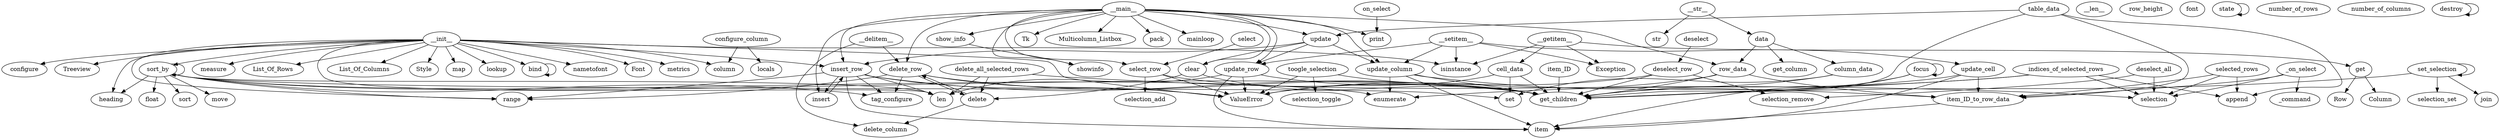 digraph  {
__init__;
data;
row_data;
delete;
delete_row;
update;
update_row;
select;
select_row;
deselect;
deselect_row;
__str__;
str;
__len__;
column_data;
delete_column;
update_column;
get;
Row;
insert;
insert_row;
set_selection;
__getitem__;
__setitem__;
__delitem__;
get_column;
Column;
len;
List_Of_Rows;
List_Of_Columns;
Style;
map;
lookup;
nametofont;
isinstance;
Font;
ValueError;
metrics;
configure;
Treeview;
bind;
range;
heading;
sort_by;
column;
measure;
row_height;
font;
configure_column;
locals;
get_children;
item_ID_to_row_data;
item;
tag_configure;
set;
enumerate;
clear;
focus;
state;
number_of_rows;
number_of_columns;
toogle_selection;
selection_toggle;
selection_add;
selection_remove;
deselect_all;
selection;
selection_set;
join;
selected_rows;
append;
indices_of_selected_rows;
delete_all_selected_rows;
_on_select;
_command;
table_data;
cell_data;
update_cell;
Exception;
float;
sort;
move;
destroy;
item_ID;
on_select;
print;
show_info;
showinfo;
__main__;
Tk;
Multicolumn_Listbox;
pack;
mainloop;
__init__ -> len;
__init__ -> List_Of_Rows;
__init__ -> List_Of_Columns;
__init__ -> Style;
__init__ -> map;
__init__ -> lookup;
__init__ -> nametofont;
__init__ -> isinstance;
__init__ -> Font;
__init__ -> ValueError;
__init__ -> metrics;
__init__ -> configure;
__init__ -> Treeview;
__init__ -> bind;
__init__ -> range;
__init__ -> heading;
__init__ -> sort_by;
__init__ -> column;
__init__ -> measure;
__init__ -> insert_row;
data -> row_data;
data -> column_data;
data -> get_column;
row_data -> get_children;
row_data -> ValueError;
row_data -> item_ID_to_row_data;
delete -> delete_row;
delete -> delete_column;
delete_row -> get_children;
delete_row -> ValueError;
delete_row -> delete;
delete_row -> range;
delete_row -> tag_configure;
update -> update_row;
update -> update_column;
update -> clear;
update -> insert_row;
update_row -> get_children;
update_row -> ValueError;
update_row -> len;
update_row -> item;
select -> select_row;
select_row -> get_children;
select_row -> ValueError;
select_row -> selection_add;
deselect -> deselect_row;
deselect_row -> get_children;
deselect_row -> ValueError;
deselect_row -> selection_remove;
__str__ -> str;
__str__ -> data;
column_data -> set;
column_data -> get_children;
update_column -> enumerate;
update_column -> get_children;
update_column -> item_ID_to_row_data;
update_column -> item;
get -> Row;
get -> Column;
insert -> insert_row;
insert_row -> len;
insert_row -> ValueError;
insert_row -> insert;
insert_row -> item;
insert_row -> get_children;
insert_row -> tag_configure;
insert_row -> range;
set_selection -> set_selection;
set_selection -> get_children;
set_selection -> selection_set;
set_selection -> join;
__getitem__ -> get;
__getitem__ -> isinstance;
__getitem__ -> cell_data;
__getitem__ -> Exception;
__setitem__ -> update_row;
__setitem__ -> update_column;
__setitem__ -> isinstance;
__setitem__ -> update_cell;
__setitem__ -> Exception;
__delitem__ -> delete_row;
__delitem__ -> delete_column;
bind -> bind;
sort_by -> set;
sort_by -> get_children;
sort_by -> float;
sort_by -> sort;
sort_by -> enumerate;
sort_by -> move;
sort_by -> heading;
sort_by -> sort_by;
sort_by -> range;
sort_by -> len;
sort_by -> tag_configure;
configure_column -> locals;
configure_column -> column;
item_ID_to_row_data -> item;
clear -> get_children;
clear -> delete;
focus -> item;
focus -> focus;
focus -> get_children;
state -> state;
toogle_selection -> get_children;
toogle_selection -> ValueError;
toogle_selection -> selection_toggle;
deselect_all -> selection_remove;
deselect_all -> selection;
selected_rows -> selection;
selected_rows -> item_ID_to_row_data;
selected_rows -> append;
indices_of_selected_rows -> enumerate;
indices_of_selected_rows -> get_children;
indices_of_selected_rows -> selection;
indices_of_selected_rows -> append;
delete_all_selected_rows -> selection;
delete_all_selected_rows -> delete;
delete_all_selected_rows -> len;
_on_select -> selection;
_on_select -> item_ID_to_row_data;
_on_select -> _command;
table_data -> get_children;
table_data -> item_ID_to_row_data;
table_data -> append;
table_data -> update;
cell_data -> get_children;
cell_data -> ValueError;
cell_data -> set;
update_cell -> get_children;
update_cell -> item_ID_to_row_data;
update_cell -> item;
destroy -> destroy;
item_ID -> get_children;
on_select -> print;
show_info -> showinfo;
__main__ -> Tk;
__main__ -> print;
__main__ -> showinfo;
__main__ -> Multicolumn_Listbox;
__main__ -> pack;
__main__ -> insert_row;
__main__ -> show_info;
__main__ -> insert;
__main__ -> update_row;
__main__ -> update;
__main__ -> select_row;
__main__ -> row_data;
__main__ -> update_column;
__main__ -> clear;
__main__ -> delete_row;
__main__ -> mainloop;
}
